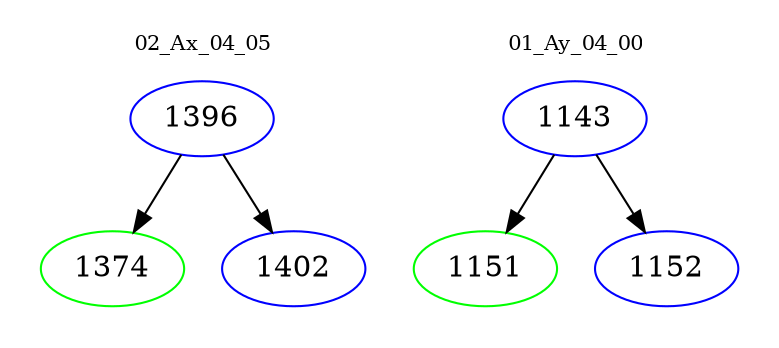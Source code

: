 digraph{
subgraph cluster_0 {
color = white
label = "02_Ax_04_05";
fontsize=10;
T0_1396 [label="1396", color="blue"]
T0_1396 -> T0_1374 [color="black"]
T0_1374 [label="1374", color="green"]
T0_1396 -> T0_1402 [color="black"]
T0_1402 [label="1402", color="blue"]
}
subgraph cluster_1 {
color = white
label = "01_Ay_04_00";
fontsize=10;
T1_1143 [label="1143", color="blue"]
T1_1143 -> T1_1151 [color="black"]
T1_1151 [label="1151", color="green"]
T1_1143 -> T1_1152 [color="black"]
T1_1152 [label="1152", color="blue"]
}
}

